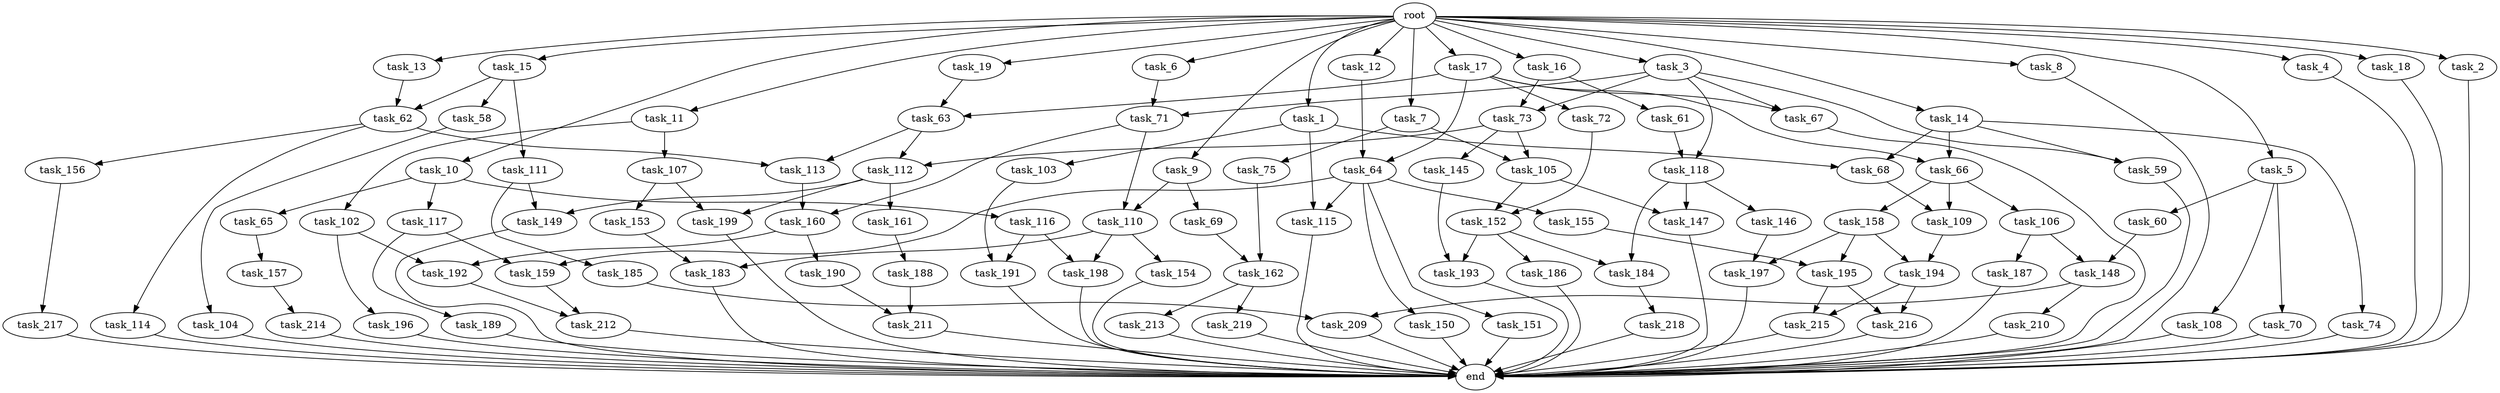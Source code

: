 digraph G {
  task_149 [size="249108103.168000"];
  task_192 [size="1245540515.840000"];
  task_16 [size="1.024000"];
  task_212 [size="1279900254.208000"];
  task_115 [size="1408749273.088000"];
  task_158 [size="77309411.328000"];
  task_19 [size="1.024000"];
  task_213 [size="214748364.800000"];
  task_190 [size="549755813.888000"];
  task_150 [size="549755813.888000"];
  task_185 [size="34359738.368000"];
  task_102 [size="77309411.328000"];
  task_11 [size="1.024000"];
  task_113 [size="618475290.624000"];
  task_68 [size="1554778161.152000"];
  task_111 [size="858993459.200000"];
  task_58 [size="858993459.200000"];
  task_117 [size="695784701.952000"];
  task_145 [size="549755813.888000"];
  task_162 [size="1245540515.840000"];
  task_151 [size="549755813.888000"];
  task_62 [size="1073741824.000000"];
  task_219 [size="214748364.800000"];
  task_8 [size="1.024000"];
  task_1 [size="1.024000"];
  task_108 [size="858993459.200000"];
  task_156 [size="309237645.312000"];
  task_218 [size="309237645.312000"];
  task_6 [size="1.024000"];
  task_147 [size="730144440.320000"];
  task_72 [size="858993459.200000"];
  task_5 [size="1.024000"];
  task_63 [size="936302870.528000"];
  task_217 [size="34359738.368000"];
  task_14 [size="1.024000"];
  root [size="0.000000"];
  task_216 [size="1116691496.960000"];
  task_104 [size="77309411.328000"];
  task_7 [size="1.024000"];
  task_74 [size="695784701.952000"];
  task_148 [size="171798691.840000"];
  task_159 [size="584115552.256000"];
  task_152 [size="386547056.640000"];
  task_106 [size="77309411.328000"];
  task_157 [size="858993459.200000"];
  task_198 [size="635655159.808000"];
  task_214 [size="695784701.952000"];
  task_215 [size="1116691496.960000"];
  task_184 [size="970662608.896000"];
  task_155 [size="549755813.888000"];
  task_210 [size="858993459.200000"];
  task_195 [size="523986010.112000"];
  task_209 [size="1168231104.512000"];
  task_110 [size="858993459.200000"];
  task_114 [size="309237645.312000"];
  task_66 [size="1554778161.152000"];
  task_4 [size="1.024000"];
  task_103 [size="858993459.200000"];
  task_191 [size="523986010.112000"];
  task_112 [size="858993459.200000"];
  task_199 [size="523986010.112000"];
  task_65 [size="695784701.952000"];
  task_69 [size="549755813.888000"];
  task_73 [size="764504178.688000"];
  task_59 [size="910533066.752000"];
  task_188 [size="34359738.368000"];
  task_61 [size="549755813.888000"];
  task_154 [size="420906795.008000"];
  task_10 [size="1.024000"];
  task_12 [size="1.024000"];
  task_13 [size="1.024000"];
  task_186 [size="549755813.888000"];
  task_187 [size="34359738.368000"];
  task_18 [size="1.024000"];
  task_153 [size="309237645.312000"];
  task_75 [size="214748364.800000"];
  task_64 [size="1168231104.512000"];
  task_15 [size="1.024000"];
  end [size="0.000000"];
  task_211 [size="214748364.800000"];
  task_196 [size="695784701.952000"];
  task_70 [size="858993459.200000"];
  task_160 [size="343597383.680000"];
  task_193 [size="687194767.360000"];
  task_3 [size="1.024000"];
  task_183 [size="1279900254.208000"];
  task_71 [size="352187318.272000"];
  task_197 [size="523986010.112000"];
  task_105 [size="764504178.688000"];
  task_194 [size="523986010.112000"];
  task_109 [size="154618822.656000"];
  task_60 [size="858993459.200000"];
  task_118 [size="249108103.168000"];
  task_9 [size="1.024000"];
  task_2 [size="1.024000"];
  task_67 [size="1073741824.000000"];
  task_161 [size="214748364.800000"];
  task_146 [size="420906795.008000"];
  task_17 [size="1.024000"];
  task_107 [size="77309411.328000"];
  task_189 [size="34359738.368000"];
  task_116 [size="695784701.952000"];

  task_149 -> end [size="1.000000"];
  task_192 -> task_212 [size="411041792.000000"];
  task_16 -> task_61 [size="536870912.000000"];
  task_16 -> task_73 [size="536870912.000000"];
  task_212 -> end [size="1.000000"];
  task_115 -> end [size="1.000000"];
  task_158 -> task_197 [size="209715200.000000"];
  task_158 -> task_195 [size="209715200.000000"];
  task_158 -> task_194 [size="209715200.000000"];
  task_19 -> task_63 [size="75497472.000000"];
  task_213 -> end [size="1.000000"];
  task_190 -> task_211 [size="75497472.000000"];
  task_150 -> end [size="1.000000"];
  task_185 -> task_209 [size="301989888.000000"];
  task_102 -> task_192 [size="679477248.000000"];
  task_102 -> task_196 [size="679477248.000000"];
  task_11 -> task_102 [size="75497472.000000"];
  task_11 -> task_107 [size="75497472.000000"];
  task_113 -> task_160 [size="33554432.000000"];
  task_68 -> task_109 [size="75497472.000000"];
  task_111 -> task_185 [size="33554432.000000"];
  task_111 -> task_149 [size="33554432.000000"];
  task_58 -> task_104 [size="75497472.000000"];
  task_117 -> task_159 [size="33554432.000000"];
  task_117 -> task_189 [size="33554432.000000"];
  task_145 -> task_193 [size="134217728.000000"];
  task_162 -> task_219 [size="209715200.000000"];
  task_162 -> task_213 [size="209715200.000000"];
  task_151 -> end [size="1.000000"];
  task_62 -> task_113 [size="301989888.000000"];
  task_62 -> task_114 [size="301989888.000000"];
  task_62 -> task_156 [size="301989888.000000"];
  task_219 -> end [size="1.000000"];
  task_8 -> end [size="1.000000"];
  task_1 -> task_68 [size="838860800.000000"];
  task_1 -> task_103 [size="838860800.000000"];
  task_1 -> task_115 [size="838860800.000000"];
  task_108 -> end [size="1.000000"];
  task_156 -> task_217 [size="33554432.000000"];
  task_218 -> end [size="1.000000"];
  task_6 -> task_71 [size="134217728.000000"];
  task_147 -> end [size="1.000000"];
  task_72 -> task_152 [size="75497472.000000"];
  task_5 -> task_70 [size="838860800.000000"];
  task_5 -> task_108 [size="838860800.000000"];
  task_5 -> task_60 [size="838860800.000000"];
  task_63 -> task_113 [size="301989888.000000"];
  task_63 -> task_112 [size="301989888.000000"];
  task_217 -> end [size="1.000000"];
  task_14 -> task_74 [size="679477248.000000"];
  task_14 -> task_59 [size="679477248.000000"];
  task_14 -> task_68 [size="679477248.000000"];
  task_14 -> task_66 [size="679477248.000000"];
  root -> task_2 [size="1.000000"];
  root -> task_7 [size="1.000000"];
  root -> task_5 [size="1.000000"];
  root -> task_11 [size="1.000000"];
  root -> task_10 [size="1.000000"];
  root -> task_16 [size="1.000000"];
  root -> task_4 [size="1.000000"];
  root -> task_17 [size="1.000000"];
  root -> task_3 [size="1.000000"];
  root -> task_13 [size="1.000000"];
  root -> task_18 [size="1.000000"];
  root -> task_9 [size="1.000000"];
  root -> task_19 [size="1.000000"];
  root -> task_6 [size="1.000000"];
  root -> task_14 [size="1.000000"];
  root -> task_8 [size="1.000000"];
  root -> task_12 [size="1.000000"];
  root -> task_15 [size="1.000000"];
  root -> task_1 [size="1.000000"];
  task_216 -> end [size="1.000000"];
  task_104 -> end [size="1.000000"];
  task_7 -> task_75 [size="209715200.000000"];
  task_7 -> task_105 [size="209715200.000000"];
  task_74 -> end [size="1.000000"];
  task_148 -> task_209 [size="838860800.000000"];
  task_148 -> task_210 [size="838860800.000000"];
  task_159 -> task_212 [size="838860800.000000"];
  task_152 -> task_193 [size="536870912.000000"];
  task_152 -> task_184 [size="536870912.000000"];
  task_152 -> task_186 [size="536870912.000000"];
  task_106 -> task_187 [size="33554432.000000"];
  task_106 -> task_148 [size="33554432.000000"];
  task_157 -> task_214 [size="679477248.000000"];
  task_198 -> end [size="1.000000"];
  task_214 -> end [size="1.000000"];
  task_215 -> end [size="1.000000"];
  task_184 -> task_218 [size="301989888.000000"];
  task_155 -> task_195 [size="301989888.000000"];
  task_210 -> end [size="1.000000"];
  task_195 -> task_215 [size="411041792.000000"];
  task_195 -> task_216 [size="411041792.000000"];
  task_209 -> end [size="1.000000"];
  task_110 -> task_154 [size="411041792.000000"];
  task_110 -> task_198 [size="411041792.000000"];
  task_110 -> task_183 [size="411041792.000000"];
  task_114 -> end [size="1.000000"];
  task_66 -> task_106 [size="75497472.000000"];
  task_66 -> task_158 [size="75497472.000000"];
  task_66 -> task_109 [size="75497472.000000"];
  task_4 -> end [size="1.000000"];
  task_103 -> task_191 [size="301989888.000000"];
  task_191 -> end [size="1.000000"];
  task_112 -> task_149 [size="209715200.000000"];
  task_112 -> task_161 [size="209715200.000000"];
  task_112 -> task_199 [size="209715200.000000"];
  task_199 -> end [size="1.000000"];
  task_65 -> task_157 [size="838860800.000000"];
  task_69 -> task_162 [size="536870912.000000"];
  task_73 -> task_145 [size="536870912.000000"];
  task_73 -> task_105 [size="536870912.000000"];
  task_73 -> task_112 [size="536870912.000000"];
  task_59 -> end [size="1.000000"];
  task_188 -> task_211 [size="134217728.000000"];
  task_61 -> task_118 [size="33554432.000000"];
  task_154 -> end [size="1.000000"];
  task_10 -> task_116 [size="679477248.000000"];
  task_10 -> task_117 [size="679477248.000000"];
  task_10 -> task_65 [size="679477248.000000"];
  task_12 -> task_64 [size="301989888.000000"];
  task_13 -> task_62 [size="209715200.000000"];
  task_186 -> end [size="1.000000"];
  task_187 -> end [size="1.000000"];
  task_18 -> end [size="1.000000"];
  task_153 -> task_183 [size="838860800.000000"];
  task_75 -> task_162 [size="679477248.000000"];
  task_64 -> task_150 [size="536870912.000000"];
  task_64 -> task_115 [size="536870912.000000"];
  task_64 -> task_155 [size="536870912.000000"];
  task_64 -> task_151 [size="536870912.000000"];
  task_64 -> task_159 [size="536870912.000000"];
  task_15 -> task_111 [size="838860800.000000"];
  task_15 -> task_62 [size="838860800.000000"];
  task_15 -> task_58 [size="838860800.000000"];
  task_211 -> end [size="1.000000"];
  task_196 -> end [size="1.000000"];
  task_70 -> end [size="1.000000"];
  task_160 -> task_192 [size="536870912.000000"];
  task_160 -> task_190 [size="536870912.000000"];
  task_193 -> end [size="1.000000"];
  task_3 -> task_71 [size="209715200.000000"];
  task_3 -> task_59 [size="209715200.000000"];
  task_3 -> task_73 [size="209715200.000000"];
  task_3 -> task_67 [size="209715200.000000"];
  task_3 -> task_118 [size="209715200.000000"];
  task_183 -> end [size="1.000000"];
  task_71 -> task_160 [size="301989888.000000"];
  task_71 -> task_110 [size="301989888.000000"];
  task_197 -> end [size="1.000000"];
  task_105 -> task_152 [size="301989888.000000"];
  task_105 -> task_147 [size="301989888.000000"];
  task_194 -> task_215 [size="679477248.000000"];
  task_194 -> task_216 [size="679477248.000000"];
  task_109 -> task_194 [size="301989888.000000"];
  task_60 -> task_148 [size="134217728.000000"];
  task_118 -> task_147 [size="411041792.000000"];
  task_118 -> task_146 [size="411041792.000000"];
  task_118 -> task_184 [size="411041792.000000"];
  task_9 -> task_69 [size="536870912.000000"];
  task_9 -> task_110 [size="536870912.000000"];
  task_2 -> end [size="1.000000"];
  task_67 -> end [size="1.000000"];
  task_161 -> task_188 [size="33554432.000000"];
  task_146 -> task_197 [size="301989888.000000"];
  task_17 -> task_66 [size="838860800.000000"];
  task_17 -> task_64 [size="838860800.000000"];
  task_17 -> task_67 [size="838860800.000000"];
  task_17 -> task_63 [size="838860800.000000"];
  task_17 -> task_72 [size="838860800.000000"];
  task_107 -> task_153 [size="301989888.000000"];
  task_107 -> task_199 [size="301989888.000000"];
  task_189 -> end [size="1.000000"];
  task_116 -> task_191 [size="209715200.000000"];
  task_116 -> task_198 [size="209715200.000000"];
}

